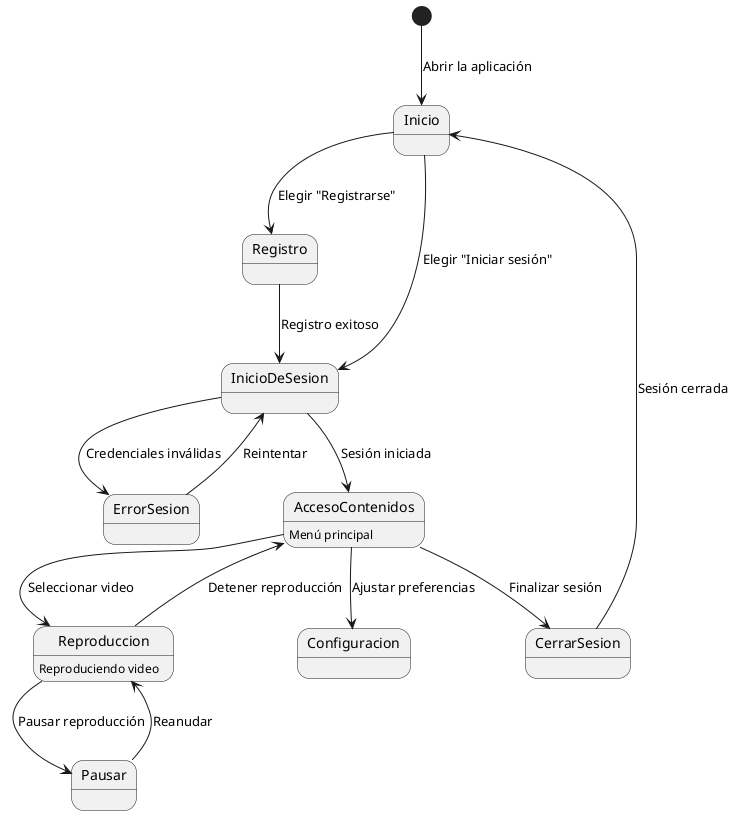 @startuml Diagrama_de_estados_Reducido

[*] --> Inicio : Abrir la aplicación

Inicio --> Registro : Elegir "Registrarse"
Inicio --> InicioDeSesion : Elegir "Iniciar sesión"
Registro --> InicioDeSesion : Registro exitoso

InicioDeSesion --> ErrorSesion : Credenciales inválidas
ErrorSesion --> InicioDeSesion : Reintentar
InicioDeSesion --> AccesoContenidos : Sesión iniciada

AccesoContenidos : Menú principal
AccesoContenidos --> Reproduccion : Seleccionar video
AccesoContenidos --> Configuracion : Ajustar preferencias
AccesoContenidos --> CerrarSesion : Finalizar sesión

Reproduccion : Reproduciendo video
Reproduccion --> Pausar : Pausar reproducción
Reproduccion --> AccesoContenidos : Detener reproducción
Pausar --> Reproduccion : Reanudar

CerrarSesion --> Inicio : Sesión cerrada

@enduml

